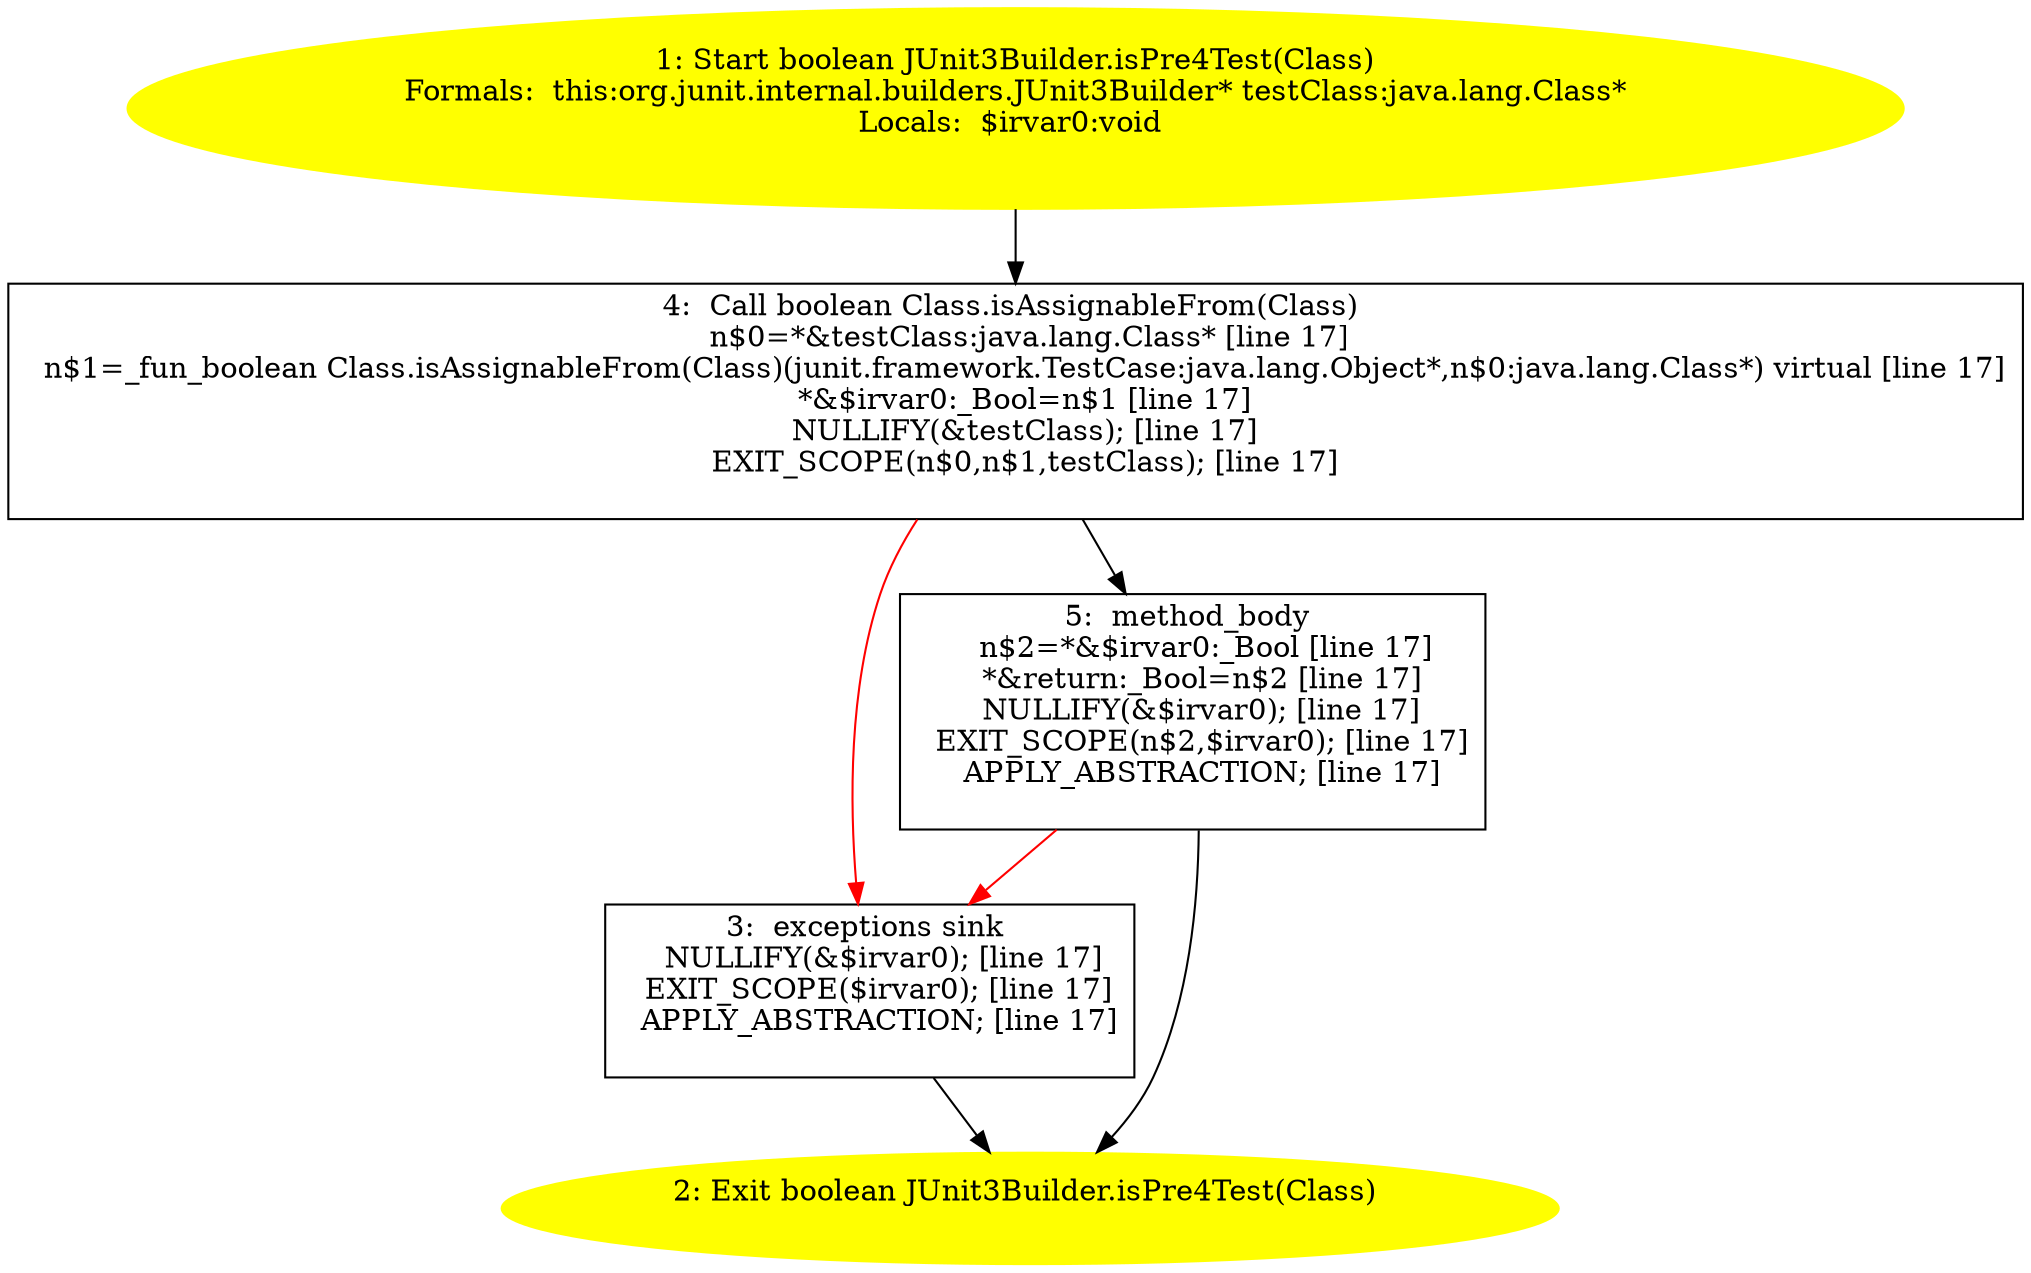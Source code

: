 /* @generated */
digraph cfg {
"org.junit.internal.builders.JUnit3Builder.isPre4Test(java.lang.Class):boolean.534f8a3e4c1b6f80c7e82214f0ec9c3a_1" [label="1: Start boolean JUnit3Builder.isPre4Test(Class)\nFormals:  this:org.junit.internal.builders.JUnit3Builder* testClass:java.lang.Class*\nLocals:  $irvar0:void \n  " color=yellow style=filled]
	

	 "org.junit.internal.builders.JUnit3Builder.isPre4Test(java.lang.Class):boolean.534f8a3e4c1b6f80c7e82214f0ec9c3a_1" -> "org.junit.internal.builders.JUnit3Builder.isPre4Test(java.lang.Class):boolean.534f8a3e4c1b6f80c7e82214f0ec9c3a_4" ;
"org.junit.internal.builders.JUnit3Builder.isPre4Test(java.lang.Class):boolean.534f8a3e4c1b6f80c7e82214f0ec9c3a_2" [label="2: Exit boolean JUnit3Builder.isPre4Test(Class) \n  " color=yellow style=filled]
	

"org.junit.internal.builders.JUnit3Builder.isPre4Test(java.lang.Class):boolean.534f8a3e4c1b6f80c7e82214f0ec9c3a_3" [label="3:  exceptions sink \n   NULLIFY(&$irvar0); [line 17]\n  EXIT_SCOPE($irvar0); [line 17]\n  APPLY_ABSTRACTION; [line 17]\n " shape="box"]
	

	 "org.junit.internal.builders.JUnit3Builder.isPre4Test(java.lang.Class):boolean.534f8a3e4c1b6f80c7e82214f0ec9c3a_3" -> "org.junit.internal.builders.JUnit3Builder.isPre4Test(java.lang.Class):boolean.534f8a3e4c1b6f80c7e82214f0ec9c3a_2" ;
"org.junit.internal.builders.JUnit3Builder.isPre4Test(java.lang.Class):boolean.534f8a3e4c1b6f80c7e82214f0ec9c3a_4" [label="4:  Call boolean Class.isAssignableFrom(Class) \n   n$0=*&testClass:java.lang.Class* [line 17]\n  n$1=_fun_boolean Class.isAssignableFrom(Class)(junit.framework.TestCase:java.lang.Object*,n$0:java.lang.Class*) virtual [line 17]\n  *&$irvar0:_Bool=n$1 [line 17]\n  NULLIFY(&testClass); [line 17]\n  EXIT_SCOPE(n$0,n$1,testClass); [line 17]\n " shape="box"]
	

	 "org.junit.internal.builders.JUnit3Builder.isPre4Test(java.lang.Class):boolean.534f8a3e4c1b6f80c7e82214f0ec9c3a_4" -> "org.junit.internal.builders.JUnit3Builder.isPre4Test(java.lang.Class):boolean.534f8a3e4c1b6f80c7e82214f0ec9c3a_5" ;
	 "org.junit.internal.builders.JUnit3Builder.isPre4Test(java.lang.Class):boolean.534f8a3e4c1b6f80c7e82214f0ec9c3a_4" -> "org.junit.internal.builders.JUnit3Builder.isPre4Test(java.lang.Class):boolean.534f8a3e4c1b6f80c7e82214f0ec9c3a_3" [color="red" ];
"org.junit.internal.builders.JUnit3Builder.isPre4Test(java.lang.Class):boolean.534f8a3e4c1b6f80c7e82214f0ec9c3a_5" [label="5:  method_body \n   n$2=*&$irvar0:_Bool [line 17]\n  *&return:_Bool=n$2 [line 17]\n  NULLIFY(&$irvar0); [line 17]\n  EXIT_SCOPE(n$2,$irvar0); [line 17]\n  APPLY_ABSTRACTION; [line 17]\n " shape="box"]
	

	 "org.junit.internal.builders.JUnit3Builder.isPre4Test(java.lang.Class):boolean.534f8a3e4c1b6f80c7e82214f0ec9c3a_5" -> "org.junit.internal.builders.JUnit3Builder.isPre4Test(java.lang.Class):boolean.534f8a3e4c1b6f80c7e82214f0ec9c3a_2" ;
	 "org.junit.internal.builders.JUnit3Builder.isPre4Test(java.lang.Class):boolean.534f8a3e4c1b6f80c7e82214f0ec9c3a_5" -> "org.junit.internal.builders.JUnit3Builder.isPre4Test(java.lang.Class):boolean.534f8a3e4c1b6f80c7e82214f0ec9c3a_3" [color="red" ];
}
